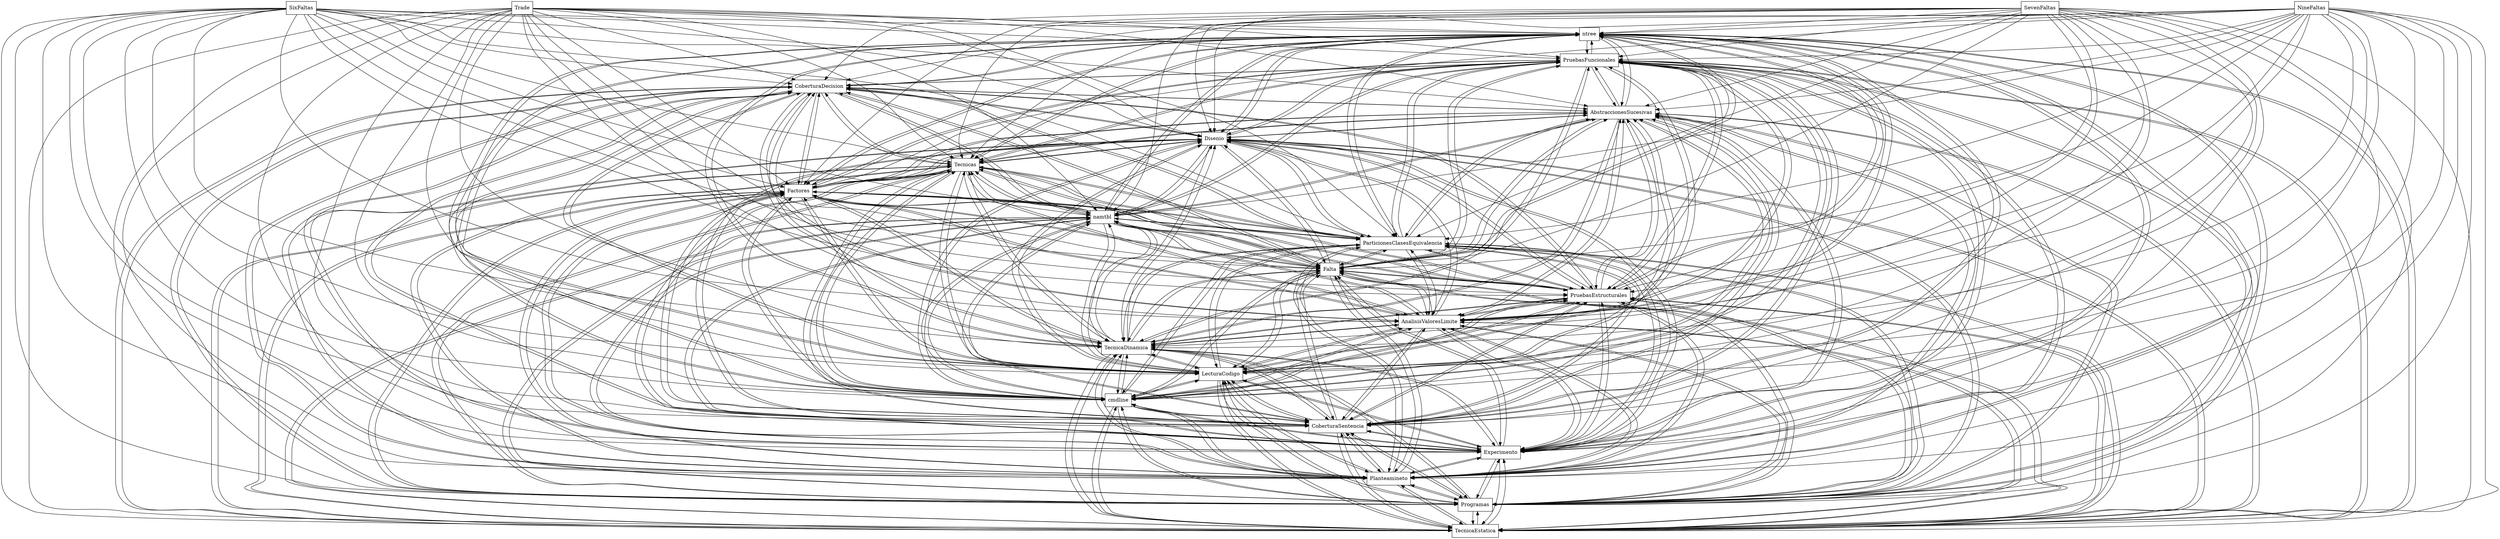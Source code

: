 digraph{
graph [rankdir=TB];
node [shape=box];
edge [arrowhead=normal];
0[label="ntree",]
1[label="PruebasFuncionales",]
2[label="TecnicaEstatica",]
3[label="Programas",]
4[label="Planteamineto",]
5[label="Experimento",]
6[label="Trade",]
7[label="CoberturaSentencia",]
8[label="cmdline",]
9[label="SixFaltas",]
10[label="LecturaCodigo",]
11[label="TecnicaDinamica",]
12[label="AnalisisValoresLimite",]
13[label="PruebasEstructurales",]
14[label="NineFaltas",]
15[label="Falta",]
16[label="ParticionesClasesEquivalencia",]
17[label="namtbl",]
18[label="Factores",]
19[label="Tecnicas",]
20[label="SevenFaltas",]
21[label="Disenio",]
22[label="AbstraccionesSucesivas",]
23[label="CoberturaDecision",]
0->1[label="",]
0->2[label="",]
0->3[label="",]
0->4[label="",]
0->5[label="",]
0->7[label="",]
0->8[label="",]
0->10[label="",]
0->11[label="",]
0->12[label="",]
0->13[label="",]
0->15[label="",]
0->16[label="",]
0->17[label="",]
0->18[label="",]
0->19[label="",]
0->21[label="",]
0->22[label="",]
0->23[label="",]
1->0[label="",]
1->2[label="",]
1->3[label="",]
1->4[label="",]
1->5[label="",]
1->7[label="",]
1->8[label="",]
1->10[label="",]
1->11[label="",]
1->12[label="",]
1->13[label="",]
1->15[label="",]
1->16[label="",]
1->17[label="",]
1->18[label="",]
1->19[label="",]
1->21[label="",]
1->22[label="",]
1->23[label="",]
2->0[label="",]
2->1[label="",]
2->3[label="",]
2->4[label="",]
2->5[label="",]
2->7[label="",]
2->8[label="",]
2->10[label="",]
2->11[label="",]
2->12[label="",]
2->13[label="",]
2->15[label="",]
2->16[label="",]
2->17[label="",]
2->18[label="",]
2->19[label="",]
2->21[label="",]
2->22[label="",]
2->23[label="",]
3->0[label="",]
3->1[label="",]
3->2[label="",]
3->4[label="",]
3->5[label="",]
3->7[label="",]
3->8[label="",]
3->10[label="",]
3->11[label="",]
3->12[label="",]
3->13[label="",]
3->15[label="",]
3->16[label="",]
3->17[label="",]
3->18[label="",]
3->19[label="",]
3->21[label="",]
3->22[label="",]
3->23[label="",]
4->0[label="",]
4->1[label="",]
4->2[label="",]
4->3[label="",]
4->5[label="",]
4->7[label="",]
4->8[label="",]
4->10[label="",]
4->11[label="",]
4->12[label="",]
4->13[label="",]
4->15[label="",]
4->16[label="",]
4->17[label="",]
4->18[label="",]
4->19[label="",]
4->21[label="",]
4->22[label="",]
4->23[label="",]
5->0[label="",]
5->1[label="",]
5->2[label="",]
5->3[label="",]
5->4[label="",]
5->7[label="",]
5->8[label="",]
5->10[label="",]
5->11[label="",]
5->12[label="",]
5->13[label="",]
5->15[label="",]
5->16[label="",]
5->17[label="",]
5->18[label="",]
5->19[label="",]
5->21[label="",]
5->22[label="",]
5->23[label="",]
6->0[label="",]
6->1[label="",]
6->2[label="",]
6->3[label="",]
6->4[label="",]
6->5[label="",]
6->7[label="",]
6->8[label="",]
6->10[label="",]
6->11[label="",]
6->12[label="",]
6->13[label="",]
6->15[label="",]
6->16[label="",]
6->17[label="",]
6->18[label="",]
6->19[label="",]
6->21[label="",]
6->22[label="",]
6->23[label="",]
7->0[label="",]
7->1[label="",]
7->2[label="",]
7->3[label="",]
7->4[label="",]
7->5[label="",]
7->8[label="",]
7->10[label="",]
7->11[label="",]
7->12[label="",]
7->13[label="",]
7->15[label="",]
7->16[label="",]
7->17[label="",]
7->18[label="",]
7->19[label="",]
7->21[label="",]
7->22[label="",]
7->23[label="",]
8->0[label="",]
8->1[label="",]
8->2[label="",]
8->3[label="",]
8->4[label="",]
8->5[label="",]
8->7[label="",]
8->10[label="",]
8->11[label="",]
8->12[label="",]
8->13[label="",]
8->15[label="",]
8->16[label="",]
8->17[label="",]
8->18[label="",]
8->19[label="",]
8->21[label="",]
8->22[label="",]
8->23[label="",]
9->0[label="",]
9->1[label="",]
9->2[label="",]
9->3[label="",]
9->4[label="",]
9->5[label="",]
9->7[label="",]
9->8[label="",]
9->10[label="",]
9->11[label="",]
9->12[label="",]
9->13[label="",]
9->15[label="",]
9->16[label="",]
9->17[label="",]
9->18[label="",]
9->19[label="",]
9->21[label="",]
9->22[label="",]
9->23[label="",]
10->0[label="",]
10->1[label="",]
10->2[label="",]
10->3[label="",]
10->4[label="",]
10->5[label="",]
10->7[label="",]
10->8[label="",]
10->11[label="",]
10->12[label="",]
10->13[label="",]
10->15[label="",]
10->16[label="",]
10->17[label="",]
10->18[label="",]
10->19[label="",]
10->21[label="",]
10->22[label="",]
10->23[label="",]
11->0[label="",]
11->1[label="",]
11->2[label="",]
11->3[label="",]
11->4[label="",]
11->5[label="",]
11->7[label="",]
11->8[label="",]
11->10[label="",]
11->12[label="",]
11->13[label="",]
11->15[label="",]
11->16[label="",]
11->17[label="",]
11->18[label="",]
11->19[label="",]
11->21[label="",]
11->22[label="",]
11->23[label="",]
12->0[label="",]
12->1[label="",]
12->2[label="",]
12->3[label="",]
12->4[label="",]
12->5[label="",]
12->7[label="",]
12->8[label="",]
12->10[label="",]
12->11[label="",]
12->13[label="",]
12->15[label="",]
12->16[label="",]
12->17[label="",]
12->18[label="",]
12->19[label="",]
12->21[label="",]
12->22[label="",]
12->23[label="",]
13->0[label="",]
13->1[label="",]
13->2[label="",]
13->3[label="",]
13->4[label="",]
13->5[label="",]
13->7[label="",]
13->8[label="",]
13->10[label="",]
13->11[label="",]
13->12[label="",]
13->15[label="",]
13->16[label="",]
13->17[label="",]
13->18[label="",]
13->19[label="",]
13->21[label="",]
13->22[label="",]
13->23[label="",]
14->0[label="",]
14->1[label="",]
14->2[label="",]
14->3[label="",]
14->4[label="",]
14->5[label="",]
14->7[label="",]
14->8[label="",]
14->10[label="",]
14->11[label="",]
14->12[label="",]
14->13[label="",]
14->15[label="",]
14->16[label="",]
14->17[label="",]
14->18[label="",]
14->19[label="",]
14->21[label="",]
14->22[label="",]
14->23[label="",]
15->0[label="",]
15->1[label="",]
15->2[label="",]
15->3[label="",]
15->4[label="",]
15->5[label="",]
15->7[label="",]
15->8[label="",]
15->10[label="",]
15->11[label="",]
15->12[label="",]
15->13[label="",]
15->16[label="",]
15->17[label="",]
15->18[label="",]
15->19[label="",]
15->21[label="",]
15->22[label="",]
15->23[label="",]
16->0[label="",]
16->1[label="",]
16->2[label="",]
16->3[label="",]
16->4[label="",]
16->5[label="",]
16->7[label="",]
16->8[label="",]
16->10[label="",]
16->11[label="",]
16->12[label="",]
16->13[label="",]
16->15[label="",]
16->17[label="",]
16->18[label="",]
16->19[label="",]
16->21[label="",]
16->22[label="",]
16->23[label="",]
17->0[label="",]
17->1[label="",]
17->2[label="",]
17->3[label="",]
17->4[label="",]
17->5[label="",]
17->7[label="",]
17->8[label="",]
17->10[label="",]
17->11[label="",]
17->12[label="",]
17->13[label="",]
17->15[label="",]
17->16[label="",]
17->18[label="",]
17->19[label="",]
17->21[label="",]
17->22[label="",]
17->23[label="",]
18->0[label="",]
18->1[label="",]
18->2[label="",]
18->3[label="",]
18->4[label="",]
18->5[label="",]
18->7[label="",]
18->8[label="",]
18->10[label="",]
18->11[label="",]
18->12[label="",]
18->13[label="",]
18->15[label="",]
18->16[label="",]
18->17[label="",]
18->19[label="",]
18->21[label="",]
18->22[label="",]
18->23[label="",]
19->0[label="",]
19->1[label="",]
19->2[label="",]
19->3[label="",]
19->4[label="",]
19->5[label="",]
19->7[label="",]
19->8[label="",]
19->10[label="",]
19->11[label="",]
19->12[label="",]
19->13[label="",]
19->15[label="",]
19->16[label="",]
19->17[label="",]
19->18[label="",]
19->21[label="",]
19->22[label="",]
19->23[label="",]
20->0[label="",]
20->1[label="",]
20->2[label="",]
20->3[label="",]
20->4[label="",]
20->5[label="",]
20->7[label="",]
20->8[label="",]
20->10[label="",]
20->11[label="",]
20->12[label="",]
20->13[label="",]
20->15[label="",]
20->16[label="",]
20->17[label="",]
20->18[label="",]
20->19[label="",]
20->21[label="",]
20->22[label="",]
20->23[label="",]
21->0[label="",]
21->1[label="",]
21->2[label="",]
21->3[label="",]
21->4[label="",]
21->5[label="",]
21->7[label="",]
21->8[label="",]
21->10[label="",]
21->11[label="",]
21->12[label="",]
21->13[label="",]
21->15[label="",]
21->16[label="",]
21->17[label="",]
21->18[label="",]
21->19[label="",]
21->22[label="",]
21->23[label="",]
22->0[label="",]
22->1[label="",]
22->2[label="",]
22->3[label="",]
22->4[label="",]
22->5[label="",]
22->7[label="",]
22->8[label="",]
22->10[label="",]
22->11[label="",]
22->12[label="",]
22->13[label="",]
22->15[label="",]
22->16[label="",]
22->17[label="",]
22->18[label="",]
22->19[label="",]
22->21[label="",]
22->23[label="",]
23->0[label="",]
23->1[label="",]
23->2[label="",]
23->3[label="",]
23->4[label="",]
23->5[label="",]
23->7[label="",]
23->8[label="",]
23->10[label="",]
23->11[label="",]
23->12[label="",]
23->13[label="",]
23->15[label="",]
23->16[label="",]
23->17[label="",]
23->18[label="",]
23->19[label="",]
23->21[label="",]
23->22[label="",]
}

